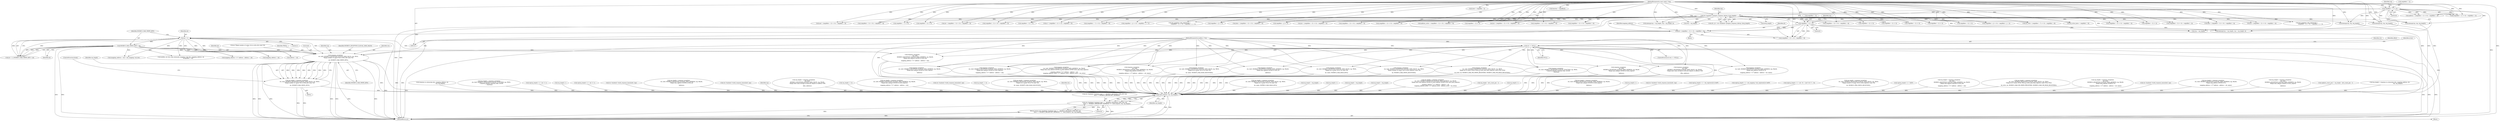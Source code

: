 digraph "0_libmodbus_5ccdf5ef79d742640355d1132fa9e2abc7fbaefc@pointer" {
"1000717" [label="(Call,response_exception(\n                ctx, &sft, MODBUS_EXCEPTION_ILLEGAL_DATA_VALUE, rsp, TRUE,\n                \"Illegal number of values %d in write_bits (max %d)\n\",\n                nb, MODBUS_MAX_WRITE_BITS))"];
"1000131" [label="(Call,ctx == NULL)"];
"1000115" [label="(MethodParameterIn,modbus_t *ctx)"];
"1000708" [label="(Call,nb < 1)"];
"1000683" [label="(Call,nb = (req[offset + 3] << 8) + req[offset + 4])"];
"1000686" [label="(Call,req[offset + 3] << 8)"];
"1000189" [label="(Call,ctx->backend->prepare_response_tid(req, &req_length))"];
"1000163" [label="(Call,req[offset + 1] << 8)"];
"1000116" [label="(MethodParameterIn,const uint8_t *req)"];
"1000711" [label="(Call,MODBUS_MAX_WRITE_BITS < nb)"];
"1000715" [label="(Call,rsp_length = response_exception(\n                ctx, &sft, MODBUS_EXCEPTION_ILLEGAL_DATA_VALUE, rsp, TRUE,\n                \"Illegal number of values %d in write_bits (max %d)\n\",\n                nb, MODBUS_MAX_WRITE_BITS))"];
"1001378" [label="(Call,send_msg(ctx, rsp, rsp_length))"];
"1001365" [label="(Call,(ctx->backend->backend_type == _MODBUS_BACKEND_TYPE_RTU &&\n            slave == MODBUS_BROADCAST_ADDRESS) ? 0 : send_msg(ctx, rsp, rsp_length))"];
"1001364" [label="(Return,return (ctx->backend->backend_type == _MODBUS_BACKEND_TYPE_RTU &&\n            slave == MODBUS_BROADCAST_ADDRESS) ? 0 : send_msg(ctx, rsp, rsp_length);)"];
"1000133" [label="(Identifier,NULL)"];
"1000400" [label="(Call,nb = (req[offset + 3] << 8) + req[offset + 4])"];
"1000694" [label="(Identifier,req)"];
"1001382" [label="(MethodReturn,int)"];
"1000275" [label="(Call,rsp_length = response_exception(\n                ctx, &sft, MODBUS_EXCEPTION_ILLEGAL_DATA_VALUE, rsp, TRUE,\n                \"Illegal nb of values %d in %s (max %d)\n\",\n                nb, name, MODBUS_MAX_READ_BITS))"];
"1001017" [label="(Call,response_exception(\n                ctx, &sft, MODBUS_EXCEPTION_ILLEGAL_DATA_ADDRESS, rsp, FALSE,\n                \"Illegal data address 0x%0X in write_register\n\",\n                address))"];
"1000277" [label="(Call,response_exception(\n                ctx, &sft, MODBUS_EXCEPTION_ILLEGAL_DATA_VALUE, rsp, TRUE,\n                \"Illegal nb of values %d in %s (max %d)\n\",\n                nb, name, MODBUS_MAX_READ_BITS))"];
"1000722" [label="(Identifier,rsp)"];
"1000597" [label="(Call,rsp_length = req_length)"];
"1001053" [label="(Call,or = (req[offset + 5] << 8) + req[offset + 6])"];
"1001354" [label="(Call,response_exception(\n            ctx, &sft, MODBUS_EXCEPTION_ILLEGAL_FUNCTION, rsp, TRUE,\n            \"Unknown Modbus function code: 0x%0X\n\", function))"];
"1000685" [label="(Call,(req[offset + 3] << 8) + req[offset + 4])"];
"1001129" [label="(Call,(req[offset + 7] << 8) + req[offset + 8])"];
"1000604" [label="(Call,response_exception(\n                    ctx, &sft,\n                    MODBUS_EXCEPTION_ILLEGAL_DATA_VALUE, rsp, FALSE,\n                    \"Illegal data value 0x%0X in write_bit request at address %0X\n\",\n                    data, address))"];
"1000854" [label="(Call,response_exception(\n                ctx, &sft, MODBUS_EXCEPTION_ILLEGAL_DATA_ADDRESS, rsp, FALSE,\n                \"Illegal data address 0x%0X in write_registers\n\",\n                mapping_address < 0 ? address : address + nb))"];
"1000547" [label="(Call,response_exception(\n                ctx, &sft, MODBUS_EXCEPTION_ILLEGAL_DATA_ADDRESS, rsp, FALSE,\n                \"Illegal data address 0x%0X in write_bit\n\",\n                address))"];
"1000710" [label="(Literal,1)"];
"1001293" [label="(Call,mb_mapping->tab_registers[i] =\n                    (req[offset + j] << 8) + req[offset + j + 1])"];
"1000302" [label="(Call,response_exception(\n                ctx, &sft,\n                MODBUS_EXCEPTION_ILLEGAL_DATA_ADDRESS, rsp, FALSE,\n                \"Illegal data address 0x%0X in %s\n\",\n                mapping_address < 0 ? address : address + nb, name))"];
"1001268" [label="(Call,rsp_length++)"];
"1000432" [label="(Call,response_exception(\n                ctx, &sft, MODBUS_EXCEPTION_ILLEGAL_DATA_VALUE, rsp, TRUE,\n                \"Illegal nb of values %d in %s (max %d)\n\",\n                nb, name, MODBUS_MAX_READ_REGISTERS))"];
"1000676" [label="(Call,rsp_length = req_length)"];
"1001365" [label="(Call,(ctx->backend->backend_type == _MODBUS_BACKEND_TYPE_RTU &&\n            slave == MODBUS_BROADCAST_ADDRESS) ? 0 : send_msg(ctx, rsp, rsp_length))"];
"1001377" [label="(Literal,0)"];
"1000900" [label="(Call,(req[offset + j] << 8) + req[offset + j + 1])"];
"1001088" [label="(Call,rsp_length = req_length)"];
"1000132" [label="(Identifier,ctx)"];
"1001229" [label="(Call,rsp_length = response_exception(\n                ctx, &sft, MODBUS_EXCEPTION_ILLEGAL_DATA_ADDRESS, rsp, FALSE,\n                \"Illegal data read address 0x%0X or write address 0x%0X write_and_read_registers\n\",\n                mapping_address < 0 ? address : address + nb,\n                mapping_address_write < 0 ? address_write : address_write + nb_write))"];
"1001299" [label="(Call,(req[offset + j] << 8) + req[offset + j + 1])"];
"1000901" [label="(Call,req[offset + j] << 8)"];
"1000683" [label="(Call,nb = (req[offset + 3] << 8) + req[offset + 4])"];
"1000972" [label="(Call,rsp_length - byte_count_pos - 1)"];
"1000486" [label="(Call,rsp_length++)"];
"1000131" [label="(Call,ctx == NULL)"];
"1000743" [label="(Call,response_exception(\n                ctx, &sft,\n                MODBUS_EXCEPTION_ILLEGAL_DATA_ADDRESS, rsp, FALSE,\n                \"Illegal data address 0x%0X in write_bits\n\",\n                mapping_address < 0 ? address : address + nb))"];
"1001300" [label="(Call,req[offset + j] << 8)"];
"1000185" [label="(Call,sft.t_id = ctx->backend->prepare_response_tid(req, &req_length))"];
"1000751" [label="(Call,mapping_address < 0 ? address : address + nb)"];
"1000700" [label="(Identifier,mapping_address)"];
"1000116" [label="(MethodParameterIn,const uint8_t *req)"];
"1000734" [label="(Call,mapping_address + nb)"];
"1000681" [label="(Block,)"];
"1001378" [label="(Call,send_msg(ctx, rsp, rsp_length))"];
"1000756" [label="(Call,address + nb)"];
"1001015" [label="(Call,rsp_length = response_exception(\n                ctx, &sft, MODBUS_EXCEPTION_ILLEGAL_DATA_ADDRESS, rsp, FALSE,\n                \"Illegal data address 0x%0X in write_register\n\",\n                address))"];
"1001097" [label="(Call,(req[offset + 3] << 8) + req[offset + 4])"];
"1001341" [label="(Call,rsp_length++)"];
"1000939" [label="(Call,ctx->backend->build_response_basis(&sft, rsp))"];
"1000115" [label="(MethodParameterIn,modbus_t *ctx)"];
"1000513" [label="(Call,rsp[rsp_length++] = tab_registers[i] & 0xFF)"];
"1000726" [label="(Identifier,MODBUS_MAX_WRITE_BITS)"];
"1001338" [label="(Call,rsp[rsp_length++] = mb_mapping->tab_registers[i] & 0xFF)"];
"1000119" [label="(Block,)"];
"1000191" [label="(Call,&req_length)"];
"1000162" [label="(Call,(req[offset + 1] << 8) + req[offset + 2])"];
"1000327" [label="(Call,rsp[rsp_length++] = (nb / 8) + ((nb % 8) ? 1 : 0))"];
"1001055" [label="(Call,(req[offset + 5] << 8) + req[offset + 6])"];
"1000826" [label="(Call,rsp_length = response_exception(\n                 ctx, &sft, MODBUS_EXCEPTION_ILLEGAL_DATA_VALUE, rsp, TRUE,\n                 \"Illegal number of values %d in write_registers (max %d)\n\",\n                nb, MODBUS_MAX_WRITE_REGISTERS))"];
"1001111" [label="(Call,address_write = (req[offset + 5] << 8) + req[offset + 6])"];
"1000715" [label="(Call,rsp_length = response_exception(\n                ctx, &sft, MODBUS_EXCEPTION_ILLEGAL_DATA_VALUE, rsp, TRUE,\n                \"Illegal number of values %d in write_bits (max %d)\n\",\n                nb, MODBUS_MAX_WRITE_BITS))"];
"1000672" [label="(Call,memcpy(rsp, req, req_length))"];
"1000189" [label="(Call,ctx->backend->prepare_response_tid(req, &req_length))"];
"1001098" [label="(Call,req[offset + 3] << 8)"];
"1000953" [label="(Call,rsp[rsp_length++] = 0xFF)"];
"1000692" [label="(Literal,8)"];
"1000721" [label="(Identifier,MODBUS_EXCEPTION_ILLEGAL_DATA_VALUE)"];
"1000741" [label="(Call,rsp_length = response_exception(\n                ctx, &sft,\n                MODBUS_EXCEPTION_ILLEGAL_DATA_ADDRESS, rsp, FALSE,\n                \"Illegal data address 0x%0X in write_bits\n\",\n                mapping_address < 0 ? address : address + nb))"];
"1000245" [label="(Call,nb = (req[offset + 3] << 8) + req[offset + 4])"];
"1000733" [label="(Call,(mapping_address + nb) > mb_mapping->nb_bits)"];
"1001366" [label="(Call,ctx->backend->backend_type == _MODBUS_BACKEND_TYPE_RTU &&\n            slave == MODBUS_BROADCAST_ADDRESS)"];
"1001113" [label="(Call,(req[offset + 5] << 8) + req[offset + 6])"];
"1000148" [label="(Call,slave = req[offset - 1])"];
"1001189" [label="(Call,rsp_length = response_exception(\n                ctx, &sft, MODBUS_EXCEPTION_ILLEGAL_DATA_VALUE, rsp, TRUE,\n                \"Illegal nb of values (W%d, R%d) in write_and_read_registers (max W%d, R%d)\n\",\n                nb_write, nb, MODBUS_MAX_WR_WRITE_REGISTERS, MODBUS_MAX_WR_READ_REGISTERS))"];
"1000300" [label="(Call,rsp_length = response_exception(\n                ctx, &sft,\n                MODBUS_EXCEPTION_ILLEGAL_DATA_ADDRESS, rsp, FALSE,\n                \"Illegal data address 0x%0X in %s\n\",\n                mapping_address < 0 ? address : address + nb, name))"];
"1000713" [label="(Identifier,nb)"];
"1000561" [label="(Call,(req[offset + 3] << 8) + req[offset + 4])"];
"1001037" [label="(Call,and = (req[offset + 3] << 8) + req[offset + 4])"];
"1000779" [label="(Call,memcpy(rsp + rsp_length, req + rsp_length, 4))"];
"1000169" [label="(Literal,8)"];
"1001039" [label="(Call,(req[offset + 3] << 8) + req[offset + 4])"];
"1001130" [label="(Call,req[offset + 7] << 8)"];
"1000761" [label="(Call,modbus_set_bits_from_bytes(mb_mapping->tab_bits, mapping_address, nb,\n                                       &req[offset + 6]))"];
"1000190" [label="(Identifier,req)"];
"1000718" [label="(Identifier,ctx)"];
"1001261" [label="(Call,ctx->backend->build_response_basis(&sft, rsp))"];
"1000455" [label="(Call,rsp_length = response_exception(\n                ctx, &sft, MODBUS_EXCEPTION_ILLEGAL_DATA_ADDRESS, rsp, FALSE,\n                \"Illegal data address 0x%0X in %s\n\",\n                mapping_address < 0 ? address : address + nb, name))"];
"1000636" [label="(Call,rsp_length = response_exception(\n                ctx, &sft,\n                MODBUS_EXCEPTION_ILLEGAL_DATA_ADDRESS, rsp, FALSE,\n                \"Illegal data address 0x%0X in write_register\n\",\n                address))"];
"1000709" [label="(Identifier,nb)"];
"1000719" [label="(Call,&sft)"];
"1001231" [label="(Call,response_exception(\n                ctx, &sft, MODBUS_EXCEPTION_ILLEGAL_DATA_ADDRESS, rsp, FALSE,\n                \"Illegal data read address 0x%0X or write address 0x%0X write_and_read_registers\n\",\n                mapping_address < 0 ? address : address + nb,\n                mapping_address_write < 0 ? address_write : address_write + nb_write))"];
"1000968" [label="(Call,rsp[byte_count_pos] = rsp_length - byte_count_pos - 1)"];
"1001381" [label="(Identifier,rsp_length)"];
"1001084" [label="(Call,memcpy(rsp, req, req_length))"];
"1000342" [label="(Call,rsp_length = response_io_status(tab_bits, mapping_address, nb,\n                                            rsp, rsp_length))"];
"1000711" [label="(Call,MODBUS_MAX_WRITE_BITS < nb)"];
"1001114" [label="(Call,req[offset + 5] << 8)"];
"1001191" [label="(Call,response_exception(\n                ctx, &sft, MODBUS_EXCEPTION_ILLEGAL_DATA_VALUE, rsp, TRUE,\n                \"Illegal nb of values (W%d, R%d) in write_and_read_registers (max W%d, R%d)\n\",\n                nb_write, nb, MODBUS_MAX_WR_WRITE_REGISTERS, MODBUS_MAX_WR_READ_REGISTERS))"];
"1000155" [label="(Call,function = req[offset])"];
"1000638" [label="(Call,response_exception(\n                ctx, &sft,\n                MODBUS_EXCEPTION_ILLEGAL_DATA_ADDRESS, rsp, FALSE,\n                \"Illegal data address 0x%0X in write_register\n\",\n                address))"];
"1000796" [label="(Call,(req[offset + 3] << 8) + req[offset + 4])"];
"1000142" [label="(Identifier,offset)"];
"1001364" [label="(Return,return (ctx->backend->backend_type == _MODBUS_BACKEND_TYPE_RTU &&\n            slave == MODBUS_BROADCAST_ADDRESS) ? 0 : send_msg(ctx, rsp, rsp_length);)"];
"1000790" [label="(ControlStructure,break;)"];
"1000344" [label="(Call,response_io_status(tab_bits, mapping_address, nb,\n                                            rsp, rsp_length))"];
"1001352" [label="(Call,rsp_length = response_exception(\n            ctx, &sft, MODBUS_EXCEPTION_ILLEGAL_FUNCTION, rsp, TRUE,\n            \"Unknown Modbus function code: 0x%0X\n\", function))"];
"1000687" [label="(Call,req[offset + 3])"];
"1000248" [label="(Call,req[offset + 3] << 8)"];
"1000783" [label="(Call,req + rsp_length)"];
"1001265" [label="(Call,rsp[rsp_length++] = nb << 1)"];
"1000650" [label="(Call,data = (req[offset + 3] << 8) + req[offset + 4])"];
"1000516" [label="(Call,rsp_length++)"];
"1000483" [label="(Call,rsp[rsp_length++] = nb << 1)"];
"1000794" [label="(Call,nb = (req[offset + 3] << 8) + req[offset + 4])"];
"1000479" [label="(Call,ctx->backend->build_response_basis(&sft, rsp))"];
"1000163" [label="(Call,req[offset + 1] << 8)"];
"1000545" [label="(Call,rsp_length = response_exception(\n                ctx, &sft, MODBUS_EXCEPTION_ILLEGAL_DATA_ADDRESS, rsp, FALSE,\n                \"Illegal data address 0x%0X in write_bit\n\",\n                address))"];
"1000917" [label="(Call,ctx->backend->build_response_basis(&sft, rsp))"];
"1000725" [label="(Identifier,nb)"];
"1000562" [label="(Call,req[offset + 3] << 8)"];
"1001380" [label="(Identifier,rsp)"];
"1000602" [label="(Call,rsp_length = response_exception(\n                    ctx, &sft,\n                    MODBUS_EXCEPTION_ILLEGAL_DATA_VALUE, rsp, FALSE,\n                    \"Illegal data value 0x%0X in write_bit request at address %0X\n\",\n                    data, address))"];
"1000684" [label="(Identifier,nb)"];
"1001056" [label="(Call,req[offset + 5] << 8)"];
"1000921" [label="(Call,memcpy(rsp + rsp_length, req + rsp_length, 4))"];
"1000653" [label="(Call,req[offset + 3] << 8)"];
"1001127" [label="(Call,nb_write = (req[offset + 7] << 8) + req[offset + 8])"];
"1000724" [label="(Literal,\"Illegal number of values %d in write_bits (max %d)\n\")"];
"1000925" [label="(Call,req + rsp_length)"];
"1001143" [label="(Call,nb_write_bytes = req[offset + 9])"];
"1000714" [label="(Block,)"];
"1000247" [label="(Call,(req[offset + 3] << 8) + req[offset + 4])"];
"1000708" [label="(Call,nb < 1)"];
"1000723" [label="(Identifier,TRUE)"];
"1000712" [label="(Identifier,MODBUS_MAX_WRITE_BITS)"];
"1000164" [label="(Call,req[offset + 1])"];
"1000929" [label="(Call,rsp_length += 4)"];
"1000686" [label="(Call,req[offset + 3] << 8)"];
"1000852" [label="(Call,rsp_length = response_exception(\n                ctx, &sft, MODBUS_EXCEPTION_ILLEGAL_DATA_ADDRESS, rsp, FALSE,\n                \"Illegal data address 0x%0X in write_registers\n\",\n                mapping_address < 0 ? address : address + nb))"];
"1001040" [label="(Call,req[offset + 3] << 8)"];
"1000171" [label="(Identifier,req)"];
"1000707" [label="(Call,nb < 1 || MODBUS_MAX_WRITE_BITS < nb)"];
"1000457" [label="(Call,response_exception(\n                ctx, &sft, MODBUS_EXCEPTION_ILLEGAL_DATA_ADDRESS, rsp, FALSE,\n                \"Illegal data address 0x%0X in %s\n\",\n                mapping_address < 0 ? address : address + nb, name))"];
"1000130" [label="(ControlStructure,if (ctx == NULL))"];
"1000402" [label="(Call,(req[offset + 3] << 8) + req[offset + 4])"];
"1000559" [label="(Call,data = (req[offset + 3] << 8) + req[offset + 4])"];
"1000593" [label="(Call,memcpy(rsp, req, req_length))"];
"1000775" [label="(Call,ctx->backend->build_response_basis(&sft, rsp))"];
"1000787" [label="(Call,rsp_length += 4)"];
"1001095" [label="(Call,nb = (req[offset + 3] << 8) + req[offset + 4])"];
"1000717" [label="(Call,response_exception(\n                ctx, &sft, MODBUS_EXCEPTION_ILLEGAL_DATA_VALUE, rsp, TRUE,\n                \"Illegal number of values %d in write_bits (max %d)\n\",\n                nb, MODBUS_MAX_WRITE_BITS))"];
"1000716" [label="(Identifier,rsp_length)"];
"1000894" [label="(Call,mb_mapping->tab_registers[i] =\n                    (req[offset + j] << 8) + req[offset + j + 1])"];
"1000430" [label="(Call,rsp_length = response_exception(\n                ctx, &sft, MODBUS_EXCEPTION_ILLEGAL_DATA_VALUE, rsp, TRUE,\n                \"Illegal nb of values %d in %s (max %d)\n\",\n                nb, name, MODBUS_MAX_READ_REGISTERS))"];
"1000828" [label="(Call,response_exception(\n                 ctx, &sft, MODBUS_EXCEPTION_ILLEGAL_DATA_VALUE, rsp, TRUE,\n                 \"Illegal number of values %d in write_registers (max %d)\n\",\n                nb, MODBUS_MAX_WRITE_REGISTERS))"];
"1001379" [label="(Identifier,ctx)"];
"1000160" [label="(Call,address = (req[offset + 1] << 8) + req[offset + 2])"];
"1000652" [label="(Call,(req[offset + 3] << 8) + req[offset + 4])"];
"1000403" [label="(Call,req[offset + 3] << 8)"];
"1000797" [label="(Call,req[offset + 3] << 8)"];
"1000136" [label="(Identifier,errno)"];
"1000717" -> "1000715"  [label="AST: "];
"1000717" -> "1000726"  [label="CFG: "];
"1000718" -> "1000717"  [label="AST: "];
"1000719" -> "1000717"  [label="AST: "];
"1000721" -> "1000717"  [label="AST: "];
"1000722" -> "1000717"  [label="AST: "];
"1000723" -> "1000717"  [label="AST: "];
"1000724" -> "1000717"  [label="AST: "];
"1000725" -> "1000717"  [label="AST: "];
"1000726" -> "1000717"  [label="AST: "];
"1000715" -> "1000717"  [label="CFG: "];
"1000717" -> "1001382"  [label="DDG: "];
"1000717" -> "1001382"  [label="DDG: "];
"1000717" -> "1001382"  [label="DDG: "];
"1000717" -> "1001382"  [label="DDG: "];
"1000717" -> "1001382"  [label="DDG: "];
"1000717" -> "1001382"  [label="DDG: "];
"1000717" -> "1001382"  [label="DDG: "];
"1000717" -> "1000715"  [label="DDG: "];
"1000717" -> "1000715"  [label="DDG: "];
"1000717" -> "1000715"  [label="DDG: "];
"1000717" -> "1000715"  [label="DDG: "];
"1000717" -> "1000715"  [label="DDG: "];
"1000717" -> "1000715"  [label="DDG: "];
"1000717" -> "1000715"  [label="DDG: "];
"1000717" -> "1000715"  [label="DDG: "];
"1000131" -> "1000717"  [label="DDG: "];
"1000115" -> "1000717"  [label="DDG: "];
"1000708" -> "1000717"  [label="DDG: "];
"1000711" -> "1000717"  [label="DDG: "];
"1000711" -> "1000717"  [label="DDG: "];
"1000717" -> "1001378"  [label="DDG: "];
"1000717" -> "1001378"  [label="DDG: "];
"1000131" -> "1000130"  [label="AST: "];
"1000131" -> "1000133"  [label="CFG: "];
"1000132" -> "1000131"  [label="AST: "];
"1000133" -> "1000131"  [label="AST: "];
"1000136" -> "1000131"  [label="CFG: "];
"1000142" -> "1000131"  [label="CFG: "];
"1000131" -> "1001382"  [label="DDG: "];
"1000131" -> "1001382"  [label="DDG: "];
"1000131" -> "1001382"  [label="DDG: "];
"1000115" -> "1000131"  [label="DDG: "];
"1000131" -> "1000277"  [label="DDG: "];
"1000131" -> "1000302"  [label="DDG: "];
"1000131" -> "1000432"  [label="DDG: "];
"1000131" -> "1000457"  [label="DDG: "];
"1000131" -> "1000547"  [label="DDG: "];
"1000131" -> "1000604"  [label="DDG: "];
"1000131" -> "1000638"  [label="DDG: "];
"1000131" -> "1000743"  [label="DDG: "];
"1000131" -> "1000828"  [label="DDG: "];
"1000131" -> "1000854"  [label="DDG: "];
"1000131" -> "1001017"  [label="DDG: "];
"1000131" -> "1001191"  [label="DDG: "];
"1000131" -> "1001231"  [label="DDG: "];
"1000131" -> "1001354"  [label="DDG: "];
"1000131" -> "1001378"  [label="DDG: "];
"1000115" -> "1000114"  [label="AST: "];
"1000115" -> "1001382"  [label="DDG: "];
"1000115" -> "1000277"  [label="DDG: "];
"1000115" -> "1000302"  [label="DDG: "];
"1000115" -> "1000432"  [label="DDG: "];
"1000115" -> "1000457"  [label="DDG: "];
"1000115" -> "1000547"  [label="DDG: "];
"1000115" -> "1000604"  [label="DDG: "];
"1000115" -> "1000638"  [label="DDG: "];
"1000115" -> "1000743"  [label="DDG: "];
"1000115" -> "1000828"  [label="DDG: "];
"1000115" -> "1000854"  [label="DDG: "];
"1000115" -> "1001017"  [label="DDG: "];
"1000115" -> "1001191"  [label="DDG: "];
"1000115" -> "1001231"  [label="DDG: "];
"1000115" -> "1001354"  [label="DDG: "];
"1000115" -> "1001378"  [label="DDG: "];
"1000708" -> "1000707"  [label="AST: "];
"1000708" -> "1000710"  [label="CFG: "];
"1000709" -> "1000708"  [label="AST: "];
"1000710" -> "1000708"  [label="AST: "];
"1000712" -> "1000708"  [label="CFG: "];
"1000707" -> "1000708"  [label="CFG: "];
"1000708" -> "1001382"  [label="DDG: "];
"1000708" -> "1000707"  [label="DDG: "];
"1000708" -> "1000707"  [label="DDG: "];
"1000683" -> "1000708"  [label="DDG: "];
"1000708" -> "1000711"  [label="DDG: "];
"1000708" -> "1000733"  [label="DDG: "];
"1000708" -> "1000734"  [label="DDG: "];
"1000708" -> "1000743"  [label="DDG: "];
"1000708" -> "1000751"  [label="DDG: "];
"1000708" -> "1000756"  [label="DDG: "];
"1000708" -> "1000761"  [label="DDG: "];
"1000683" -> "1000681"  [label="AST: "];
"1000683" -> "1000685"  [label="CFG: "];
"1000684" -> "1000683"  [label="AST: "];
"1000685" -> "1000683"  [label="AST: "];
"1000700" -> "1000683"  [label="CFG: "];
"1000683" -> "1001382"  [label="DDG: "];
"1000686" -> "1000683"  [label="DDG: "];
"1000686" -> "1000683"  [label="DDG: "];
"1000189" -> "1000683"  [label="DDG: "];
"1000116" -> "1000683"  [label="DDG: "];
"1000686" -> "1000685"  [label="AST: "];
"1000686" -> "1000692"  [label="CFG: "];
"1000687" -> "1000686"  [label="AST: "];
"1000692" -> "1000686"  [label="AST: "];
"1000694" -> "1000686"  [label="CFG: "];
"1000686" -> "1001382"  [label="DDG: "];
"1000686" -> "1000685"  [label="DDG: "];
"1000686" -> "1000685"  [label="DDG: "];
"1000189" -> "1000686"  [label="DDG: "];
"1000116" -> "1000686"  [label="DDG: "];
"1000686" -> "1000779"  [label="DDG: "];
"1000686" -> "1000783"  [label="DDG: "];
"1000189" -> "1000185"  [label="AST: "];
"1000189" -> "1000191"  [label="CFG: "];
"1000190" -> "1000189"  [label="AST: "];
"1000191" -> "1000189"  [label="AST: "];
"1000185" -> "1000189"  [label="CFG: "];
"1000189" -> "1001382"  [label="DDG: "];
"1000189" -> "1001382"  [label="DDG: "];
"1000189" -> "1000185"  [label="DDG: "];
"1000189" -> "1000185"  [label="DDG: "];
"1000163" -> "1000189"  [label="DDG: "];
"1000116" -> "1000189"  [label="DDG: "];
"1000189" -> "1000245"  [label="DDG: "];
"1000189" -> "1000248"  [label="DDG: "];
"1000189" -> "1000247"  [label="DDG: "];
"1000189" -> "1000400"  [label="DDG: "];
"1000189" -> "1000403"  [label="DDG: "];
"1000189" -> "1000402"  [label="DDG: "];
"1000189" -> "1000559"  [label="DDG: "];
"1000189" -> "1000562"  [label="DDG: "];
"1000189" -> "1000561"  [label="DDG: "];
"1000189" -> "1000593"  [label="DDG: "];
"1000189" -> "1000650"  [label="DDG: "];
"1000189" -> "1000653"  [label="DDG: "];
"1000189" -> "1000652"  [label="DDG: "];
"1000189" -> "1000672"  [label="DDG: "];
"1000189" -> "1000685"  [label="DDG: "];
"1000189" -> "1000779"  [label="DDG: "];
"1000189" -> "1000783"  [label="DDG: "];
"1000189" -> "1000794"  [label="DDG: "];
"1000189" -> "1000797"  [label="DDG: "];
"1000189" -> "1000796"  [label="DDG: "];
"1000189" -> "1000894"  [label="DDG: "];
"1000189" -> "1000901"  [label="DDG: "];
"1000189" -> "1000900"  [label="DDG: "];
"1000189" -> "1000921"  [label="DDG: "];
"1000189" -> "1000925"  [label="DDG: "];
"1000189" -> "1001037"  [label="DDG: "];
"1000189" -> "1001040"  [label="DDG: "];
"1000189" -> "1001039"  [label="DDG: "];
"1000189" -> "1001053"  [label="DDG: "];
"1000189" -> "1001056"  [label="DDG: "];
"1000189" -> "1001055"  [label="DDG: "];
"1000189" -> "1001084"  [label="DDG: "];
"1000189" -> "1001095"  [label="DDG: "];
"1000189" -> "1001098"  [label="DDG: "];
"1000189" -> "1001097"  [label="DDG: "];
"1000189" -> "1001111"  [label="DDG: "];
"1000189" -> "1001114"  [label="DDG: "];
"1000189" -> "1001113"  [label="DDG: "];
"1000189" -> "1001127"  [label="DDG: "];
"1000189" -> "1001130"  [label="DDG: "];
"1000189" -> "1001129"  [label="DDG: "];
"1000189" -> "1001143"  [label="DDG: "];
"1000189" -> "1001293"  [label="DDG: "];
"1000189" -> "1001300"  [label="DDG: "];
"1000189" -> "1001299"  [label="DDG: "];
"1000163" -> "1000162"  [label="AST: "];
"1000163" -> "1000169"  [label="CFG: "];
"1000164" -> "1000163"  [label="AST: "];
"1000169" -> "1000163"  [label="AST: "];
"1000171" -> "1000163"  [label="CFG: "];
"1000163" -> "1001382"  [label="DDG: "];
"1000163" -> "1000160"  [label="DDG: "];
"1000163" -> "1000160"  [label="DDG: "];
"1000163" -> "1000162"  [label="DDG: "];
"1000163" -> "1000162"  [label="DDG: "];
"1000116" -> "1000163"  [label="DDG: "];
"1000163" -> "1000593"  [label="DDG: "];
"1000163" -> "1000672"  [label="DDG: "];
"1000163" -> "1000779"  [label="DDG: "];
"1000163" -> "1000783"  [label="DDG: "];
"1000163" -> "1000921"  [label="DDG: "];
"1000163" -> "1000925"  [label="DDG: "];
"1000163" -> "1001084"  [label="DDG: "];
"1000116" -> "1000114"  [label="AST: "];
"1000116" -> "1001382"  [label="DDG: "];
"1000116" -> "1000148"  [label="DDG: "];
"1000116" -> "1000155"  [label="DDG: "];
"1000116" -> "1000160"  [label="DDG: "];
"1000116" -> "1000162"  [label="DDG: "];
"1000116" -> "1000245"  [label="DDG: "];
"1000116" -> "1000248"  [label="DDG: "];
"1000116" -> "1000247"  [label="DDG: "];
"1000116" -> "1000400"  [label="DDG: "];
"1000116" -> "1000403"  [label="DDG: "];
"1000116" -> "1000402"  [label="DDG: "];
"1000116" -> "1000559"  [label="DDG: "];
"1000116" -> "1000562"  [label="DDG: "];
"1000116" -> "1000561"  [label="DDG: "];
"1000116" -> "1000593"  [label="DDG: "];
"1000116" -> "1000650"  [label="DDG: "];
"1000116" -> "1000653"  [label="DDG: "];
"1000116" -> "1000652"  [label="DDG: "];
"1000116" -> "1000672"  [label="DDG: "];
"1000116" -> "1000685"  [label="DDG: "];
"1000116" -> "1000779"  [label="DDG: "];
"1000116" -> "1000783"  [label="DDG: "];
"1000116" -> "1000794"  [label="DDG: "];
"1000116" -> "1000797"  [label="DDG: "];
"1000116" -> "1000796"  [label="DDG: "];
"1000116" -> "1000894"  [label="DDG: "];
"1000116" -> "1000901"  [label="DDG: "];
"1000116" -> "1000900"  [label="DDG: "];
"1000116" -> "1000921"  [label="DDG: "];
"1000116" -> "1000925"  [label="DDG: "];
"1000116" -> "1001037"  [label="DDG: "];
"1000116" -> "1001040"  [label="DDG: "];
"1000116" -> "1001039"  [label="DDG: "];
"1000116" -> "1001053"  [label="DDG: "];
"1000116" -> "1001056"  [label="DDG: "];
"1000116" -> "1001055"  [label="DDG: "];
"1000116" -> "1001084"  [label="DDG: "];
"1000116" -> "1001095"  [label="DDG: "];
"1000116" -> "1001098"  [label="DDG: "];
"1000116" -> "1001097"  [label="DDG: "];
"1000116" -> "1001111"  [label="DDG: "];
"1000116" -> "1001114"  [label="DDG: "];
"1000116" -> "1001113"  [label="DDG: "];
"1000116" -> "1001127"  [label="DDG: "];
"1000116" -> "1001130"  [label="DDG: "];
"1000116" -> "1001129"  [label="DDG: "];
"1000116" -> "1001143"  [label="DDG: "];
"1000116" -> "1001293"  [label="DDG: "];
"1000116" -> "1001300"  [label="DDG: "];
"1000116" -> "1001299"  [label="DDG: "];
"1000711" -> "1000707"  [label="AST: "];
"1000711" -> "1000713"  [label="CFG: "];
"1000712" -> "1000711"  [label="AST: "];
"1000713" -> "1000711"  [label="AST: "];
"1000707" -> "1000711"  [label="CFG: "];
"1000711" -> "1001382"  [label="DDG: "];
"1000711" -> "1001382"  [label="DDG: "];
"1000711" -> "1000707"  [label="DDG: "];
"1000711" -> "1000707"  [label="DDG: "];
"1000711" -> "1000733"  [label="DDG: "];
"1000711" -> "1000734"  [label="DDG: "];
"1000711" -> "1000743"  [label="DDG: "];
"1000711" -> "1000751"  [label="DDG: "];
"1000711" -> "1000756"  [label="DDG: "];
"1000711" -> "1000761"  [label="DDG: "];
"1000715" -> "1000714"  [label="AST: "];
"1000716" -> "1000715"  [label="AST: "];
"1000790" -> "1000715"  [label="CFG: "];
"1000715" -> "1001382"  [label="DDG: "];
"1000715" -> "1001382"  [label="DDG: "];
"1000715" -> "1001378"  [label="DDG: "];
"1001378" -> "1001365"  [label="AST: "];
"1001378" -> "1001381"  [label="CFG: "];
"1001379" -> "1001378"  [label="AST: "];
"1001380" -> "1001378"  [label="AST: "];
"1001381" -> "1001378"  [label="AST: "];
"1001365" -> "1001378"  [label="CFG: "];
"1001378" -> "1001382"  [label="DDG: "];
"1001378" -> "1001382"  [label="DDG: "];
"1001378" -> "1001382"  [label="DDG: "];
"1001378" -> "1001365"  [label="DDG: "];
"1001378" -> "1001365"  [label="DDG: "];
"1001378" -> "1001365"  [label="DDG: "];
"1001231" -> "1001378"  [label="DDG: "];
"1001231" -> "1001378"  [label="DDG: "];
"1001354" -> "1001378"  [label="DDG: "];
"1001354" -> "1001378"  [label="DDG: "];
"1001017" -> "1001378"  [label="DDG: "];
"1001017" -> "1001378"  [label="DDG: "];
"1000457" -> "1001378"  [label="DDG: "];
"1000457" -> "1001378"  [label="DDG: "];
"1000547" -> "1001378"  [label="DDG: "];
"1000547" -> "1001378"  [label="DDG: "];
"1001191" -> "1001378"  [label="DDG: "];
"1001191" -> "1001378"  [label="DDG: "];
"1000828" -> "1001378"  [label="DDG: "];
"1000828" -> "1001378"  [label="DDG: "];
"1000638" -> "1001378"  [label="DDG: "];
"1000638" -> "1001378"  [label="DDG: "];
"1000743" -> "1001378"  [label="DDG: "];
"1000743" -> "1001378"  [label="DDG: "];
"1000302" -> "1001378"  [label="DDG: "];
"1000302" -> "1001378"  [label="DDG: "];
"1000277" -> "1001378"  [label="DDG: "];
"1000277" -> "1001378"  [label="DDG: "];
"1000854" -> "1001378"  [label="DDG: "];
"1000854" -> "1001378"  [label="DDG: "];
"1000432" -> "1001378"  [label="DDG: "];
"1000432" -> "1001378"  [label="DDG: "];
"1000604" -> "1001378"  [label="DDG: "];
"1000604" -> "1001378"  [label="DDG: "];
"1001265" -> "1001378"  [label="DDG: "];
"1000939" -> "1001378"  [label="DDG: "];
"1000344" -> "1001378"  [label="DDG: "];
"1000327" -> "1001378"  [label="DDG: "];
"1001261" -> "1001378"  [label="DDG: "];
"1000968" -> "1001378"  [label="DDG: "];
"1000513" -> "1001378"  [label="DDG: "];
"1001084" -> "1001378"  [label="DDG: "];
"1000593" -> "1001378"  [label="DDG: "];
"1001338" -> "1001378"  [label="DDG: "];
"1000953" -> "1001378"  [label="DDG: "];
"1000672" -> "1001378"  [label="DDG: "];
"1000483" -> "1001378"  [label="DDG: "];
"1000479" -> "1001378"  [label="DDG: "];
"1000775" -> "1001378"  [label="DDG: "];
"1000917" -> "1001378"  [label="DDG: "];
"1000741" -> "1001378"  [label="DDG: "];
"1000597" -> "1001378"  [label="DDG: "];
"1000342" -> "1001378"  [label="DDG: "];
"1000852" -> "1001378"  [label="DDG: "];
"1001352" -> "1001378"  [label="DDG: "];
"1001015" -> "1001378"  [label="DDG: "];
"1001189" -> "1001378"  [label="DDG: "];
"1000300" -> "1001378"  [label="DDG: "];
"1000430" -> "1001378"  [label="DDG: "];
"1000275" -> "1001378"  [label="DDG: "];
"1000929" -> "1001378"  [label="DDG: "];
"1001268" -> "1001378"  [label="DDG: "];
"1000602" -> "1001378"  [label="DDG: "];
"1000516" -> "1001378"  [label="DDG: "];
"1000486" -> "1001378"  [label="DDG: "];
"1000455" -> "1001378"  [label="DDG: "];
"1000826" -> "1001378"  [label="DDG: "];
"1000787" -> "1001378"  [label="DDG: "];
"1001341" -> "1001378"  [label="DDG: "];
"1000676" -> "1001378"  [label="DDG: "];
"1001229" -> "1001378"  [label="DDG: "];
"1000636" -> "1001378"  [label="DDG: "];
"1000545" -> "1001378"  [label="DDG: "];
"1000972" -> "1001378"  [label="DDG: "];
"1001088" -> "1001378"  [label="DDG: "];
"1001365" -> "1001364"  [label="AST: "];
"1001365" -> "1001377"  [label="CFG: "];
"1001366" -> "1001365"  [label="AST: "];
"1001377" -> "1001365"  [label="AST: "];
"1001364" -> "1001365"  [label="CFG: "];
"1001365" -> "1001382"  [label="DDG: "];
"1001365" -> "1001382"  [label="DDG: "];
"1001365" -> "1001382"  [label="DDG: "];
"1001365" -> "1001364"  [label="DDG: "];
"1001364" -> "1000119"  [label="AST: "];
"1001382" -> "1001364"  [label="CFG: "];
"1001364" -> "1001382"  [label="DDG: "];
}
